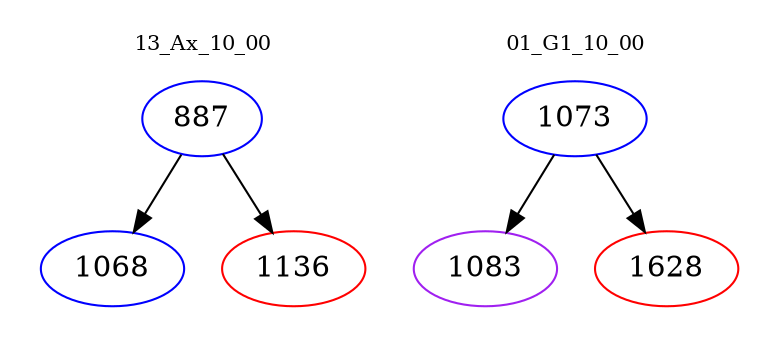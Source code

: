 digraph{
subgraph cluster_0 {
color = white
label = "13_Ax_10_00";
fontsize=10;
T0_887 [label="887", color="blue"]
T0_887 -> T0_1068 [color="black"]
T0_1068 [label="1068", color="blue"]
T0_887 -> T0_1136 [color="black"]
T0_1136 [label="1136", color="red"]
}
subgraph cluster_1 {
color = white
label = "01_G1_10_00";
fontsize=10;
T1_1073 [label="1073", color="blue"]
T1_1073 -> T1_1083 [color="black"]
T1_1083 [label="1083", color="purple"]
T1_1073 -> T1_1628 [color="black"]
T1_1628 [label="1628", color="red"]
}
}
